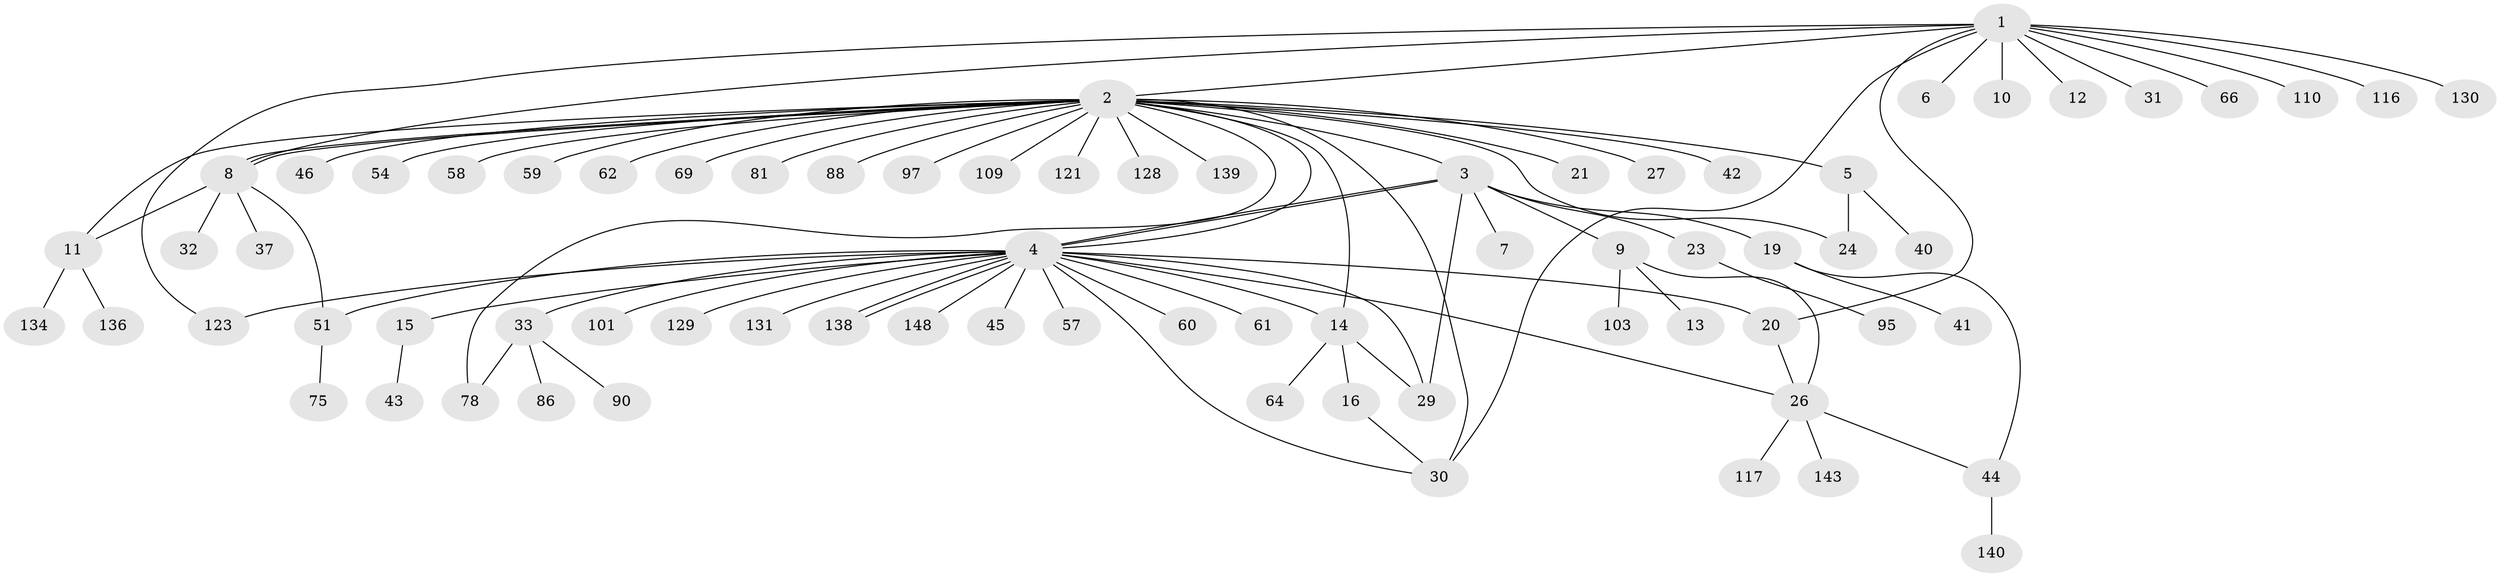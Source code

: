 // original degree distribution, {13: 0.006756756756756757, 29: 0.006756756756756757, 12: 0.006756756756756757, 23: 0.006756756756756757, 3: 0.10810810810810811, 1: 0.6216216216216216, 8: 0.006756756756756757, 4: 0.06756756756756757, 11: 0.006756756756756757, 5: 0.02702702702702703, 2: 0.13513513513513514}
// Generated by graph-tools (version 1.1) at 2025/14/03/09/25 04:14:39]
// undirected, 74 vertices, 93 edges
graph export_dot {
graph [start="1"]
  node [color=gray90,style=filled];
  1;
  2 [super="+28+55"];
  3 [super="+79+50+89+63+47"];
  4 [super="+25+71+73"];
  5;
  6;
  7;
  8 [super="+18+132+145+22+17"];
  9;
  10;
  11;
  12;
  13;
  14 [super="+104+122+82+74+38+39+56+48"];
  15 [super="+137+141+108"];
  16;
  19;
  20 [super="+93+105+112+52"];
  21 [super="+114"];
  23;
  24 [super="+72+142+144+34"];
  26 [super="+68"];
  27 [super="+111+49+70"];
  29;
  30 [super="+65+76+35"];
  31 [super="+100"];
  32 [super="+85+84+53"];
  33 [super="+77+135"];
  37;
  40;
  41;
  42 [super="+124"];
  43;
  44;
  45;
  46;
  51;
  54;
  57;
  58;
  59;
  60 [super="+67"];
  61;
  62 [super="+92"];
  64;
  66;
  69;
  75;
  78 [super="+118+98+107"];
  81;
  86;
  88 [super="+120+106+91"];
  90;
  95;
  97;
  101;
  103;
  109;
  110 [super="+127+133"];
  116;
  117;
  121;
  123;
  128;
  129;
  130;
  131;
  134;
  136;
  138 [super="+146"];
  139;
  140;
  143;
  148;
  1 -- 2;
  1 -- 6;
  1 -- 8;
  1 -- 10;
  1 -- 12;
  1 -- 20;
  1 -- 30;
  1 -- 31;
  1 -- 66;
  1 -- 110;
  1 -- 116;
  1 -- 123;
  1 -- 130;
  2 -- 3;
  2 -- 4;
  2 -- 5;
  2 -- 8;
  2 -- 8;
  2 -- 11;
  2 -- 21;
  2 -- 27 [weight=2];
  2 -- 42;
  2 -- 46;
  2 -- 54;
  2 -- 58;
  2 -- 59;
  2 -- 62;
  2 -- 81;
  2 -- 88;
  2 -- 97;
  2 -- 109;
  2 -- 121;
  2 -- 128;
  2 -- 139;
  2 -- 14;
  2 -- 78;
  2 -- 24;
  2 -- 30;
  2 -- 69;
  3 -- 4;
  3 -- 4;
  3 -- 7;
  3 -- 9;
  3 -- 19;
  3 -- 23;
  3 -- 29;
  4 -- 14;
  4 -- 15;
  4 -- 29;
  4 -- 33;
  4 -- 45;
  4 -- 51;
  4 -- 61;
  4 -- 101;
  4 -- 123;
  4 -- 129;
  4 -- 131;
  4 -- 138;
  4 -- 138;
  4 -- 148;
  4 -- 57;
  4 -- 60;
  4 -- 26;
  4 -- 30;
  4 -- 20;
  5 -- 24;
  5 -- 40;
  8 -- 32;
  8 -- 11;
  8 -- 37;
  8 -- 51;
  9 -- 13;
  9 -- 26;
  9 -- 103;
  11 -- 134;
  11 -- 136;
  14 -- 16;
  14 -- 64;
  14 -- 29;
  15 -- 43;
  16 -- 30;
  19 -- 41;
  19 -- 44;
  20 -- 26;
  23 -- 95;
  26 -- 44;
  26 -- 117;
  26 -- 143;
  33 -- 90;
  33 -- 86;
  33 -- 78;
  44 -- 140;
  51 -- 75;
}
